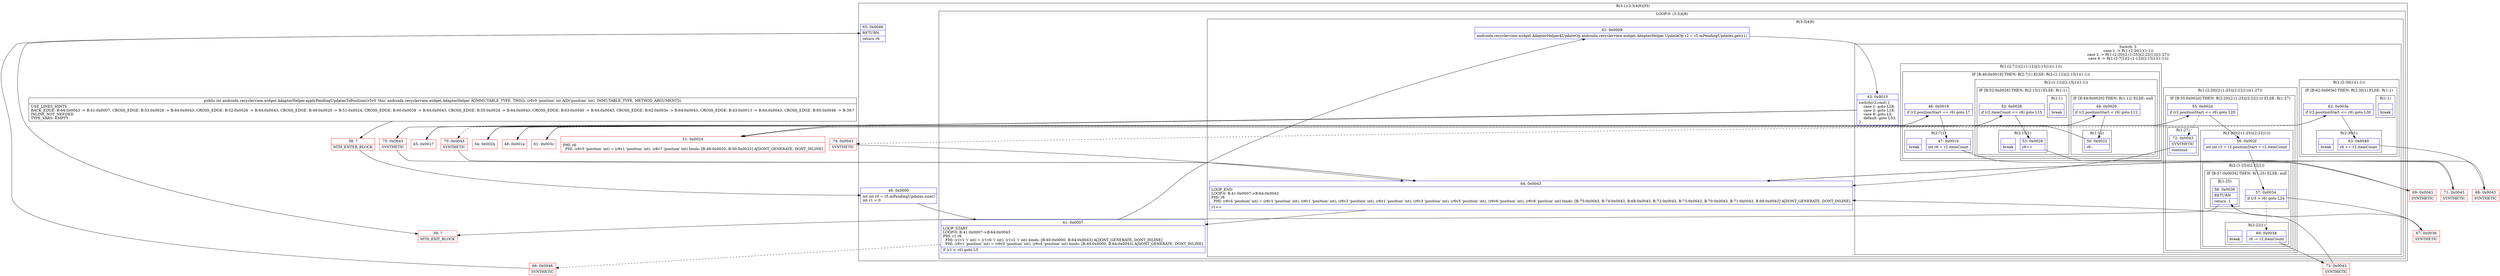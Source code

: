 digraph "CFG forandroidx.recyclerview.widget.AdapterHelper.applyPendingUpdatesToPosition(I)I" {
subgraph cluster_Region_1613583697 {
label = "R(3:1|(3:3|4|9)|35)";
node [shape=record,color=blue];
Node_40 [shape=record,label="{40\:\ 0x0000|int int r0 = r5.mPendingUpdates.size()\lint r1 = 0\l}"];
subgraph cluster_LoopRegion_204411555 {
label = "LOOP:0: (3:3|4|9)";
node [shape=record,color=blue];
Node_41 [shape=record,label="{41\:\ 0x0007|LOOP_START\lLOOP:0: B:41:0x0007\-\>B:64:0x0043\lPHI: r1 r6 \l  PHI: (r1v1 'i' int) = (r1v0 'i' int), (r1v2 'i' int) binds: [B:40:0x0000, B:64:0x0043] A[DONT_GENERATE, DONT_INLINE]\l  PHI: (r6v1 'position' int) = (r6v0 'position' int), (r6v4 'position' int) binds: [B:40:0x0000, B:64:0x0043] A[DONT_GENERATE, DONT_INLINE]\l|if (r1 \< r0) goto L3\l}"];
subgraph cluster_Region_677419523 {
label = "R(3:3|4|9)";
node [shape=record,color=blue];
Node_42 [shape=record,label="{42\:\ 0x0009|androidx.recyclerview.widget.AdapterHelper$UpdateOp androidx.recyclerview.widget.AdapterHelper.UpdateOp r2 = r5.mPendingUpdates.get(r1)\l}"];
subgraph cluster_SwitchRegion_554522419 {
label = "Switch: 3
 case 1 -> R(1:(2:30|1)(1:1))
 case 2 -> R(1:(2:20|(2:(1:25)|(2:22|1)))(1:27))
 case 8 -> R(1:(2:7|1)(2:(1:12)|(2:15|1)(1:1)))";
node [shape=record,color=blue];
Node_43 [shape=record,label="{43\:\ 0x0013|switch(r2.cmd) \{\l    case 1: goto L28;\l    case 2: goto L18;\l    case 8: goto L5;\l    default: goto L33;\l\}\l}"];
subgraph cluster_Region_557951820 {
label = "R(1:(2:30|1)(1:1))";
node [shape=record,color=blue];
subgraph cluster_IfRegion_721426846 {
label = "IF [B:62:0x003e] THEN: R(2:30|1) ELSE: R(1:1)";
node [shape=record,color=blue];
Node_62 [shape=record,label="{62\:\ 0x003e|if (r2.positionStart \<= r6) goto L30\l}"];
subgraph cluster_Region_1598991447 {
label = "R(2:30|1)";
node [shape=record,color=blue];
Node_63 [shape=record,label="{63\:\ 0x0040|r6 += r2.itemCount\l}"];
Node_InsnContainer_1599137989 [shape=record,label="{|break\l}"];
}
subgraph cluster_Region_833062480 {
label = "R(1:1)";
node [shape=record,color=blue];
Node_InsnContainer_1581422796 [shape=record,label="{|break\l}"];
}
}
}
subgraph cluster_Region_1928676227 {
label = "R(1:(2:20|(2:(1:25)|(2:22|1)))(1:27))";
node [shape=record,color=blue];
subgraph cluster_IfRegion_1943176511 {
label = "IF [B:55:0x002d] THEN: R(2:20|(2:(1:25)|(2:22|1))) ELSE: R(1:27)";
node [shape=record,color=blue];
Node_55 [shape=record,label="{55\:\ 0x002d|if (r2.positionStart \<= r6) goto L20\l}"];
subgraph cluster_Region_950919353 {
label = "R(2:20|(2:(1:25)|(2:22|1)))";
node [shape=record,color=blue];
Node_56 [shape=record,label="{56\:\ 0x002f|int int r3 = r2.positionStart + r2.itemCount\l}"];
subgraph cluster_Region_708545496 {
label = "R(2:(1:25)|(2:22|1))";
node [shape=record,color=blue];
subgraph cluster_IfRegion_308528946 {
label = "IF [B:57:0x0034] THEN: R(1:25) ELSE: null";
node [shape=record,color=blue];
Node_57 [shape=record,label="{57\:\ 0x0034|if (r3 \> r6) goto L24\l}"];
subgraph cluster_Region_656612809 {
label = "R(1:25)";
node [shape=record,color=blue];
Node_58 [shape=record,label="{58\:\ 0x0036|RETURN\l|return \-1\l}"];
}
}
subgraph cluster_Region_323666651 {
label = "R(2:22|1)";
node [shape=record,color=blue];
Node_60 [shape=record,label="{60\:\ 0x0038|r6 \-= r2.itemCount\l}"];
Node_InsnContainer_1844278553 [shape=record,label="{|break\l}"];
}
}
}
subgraph cluster_Region_895277692 {
label = "R(1:27)";
node [shape=record,color=blue];
Node_72 [shape=record,label="{72\:\ 0x0043|SYNTHETIC\l|continue\l}"];
}
}
}
subgraph cluster_Region_1137697348 {
label = "R(1:(2:7|1)(2:(1:12)|(2:15|1)(1:1)))";
node [shape=record,color=blue];
subgraph cluster_IfRegion_969734385 {
label = "IF [B:46:0x0019] THEN: R(2:7|1) ELSE: R(2:(1:12)|(2:15|1)(1:1))";
node [shape=record,color=blue];
Node_46 [shape=record,label="{46\:\ 0x0019|if (r2.positionStart == r6) goto L7\l}"];
subgraph cluster_Region_1582328202 {
label = "R(2:7|1)";
node [shape=record,color=blue];
Node_47 [shape=record,label="{47\:\ 0x001b|int r6 = r2.itemCount\l}"];
Node_InsnContainer_2092790433 [shape=record,label="{|break\l}"];
}
subgraph cluster_Region_2055116178 {
label = "R(2:(1:12)|(2:15|1)(1:1))";
node [shape=record,color=blue];
subgraph cluster_IfRegion_162525905 {
label = "IF [B:49:0x0020] THEN: R(1:12) ELSE: null";
node [shape=record,color=blue];
Node_49 [shape=record,label="{49\:\ 0x0020|if (r2.positionStart \< r6) goto L12\l}"];
subgraph cluster_Region_698494875 {
label = "R(1:12)";
node [shape=record,color=blue];
Node_50 [shape=record,label="{50\:\ 0x0022|r6\-\-\l}"];
}
}
subgraph cluster_IfRegion_1287038245 {
label = "IF [B:52:0x0026] THEN: R(2:15|1) ELSE: R(1:1)";
node [shape=record,color=blue];
Node_52 [shape=record,label="{52\:\ 0x0026|if (r2.itemCount \<= r6) goto L15\l}"];
subgraph cluster_Region_356726057 {
label = "R(2:15|1)";
node [shape=record,color=blue];
Node_53 [shape=record,label="{53\:\ 0x0028|r6++\l}"];
Node_InsnContainer_41706842 [shape=record,label="{|break\l}"];
}
subgraph cluster_Region_203469442 {
label = "R(1:1)";
node [shape=record,color=blue];
Node_InsnContainer_885426794 [shape=record,label="{|break\l}"];
}
}
}
}
}
}
Node_64 [shape=record,label="{64\:\ 0x0043|LOOP_END\lLOOP:0: B:41:0x0007\-\>B:64:0x0043\lPHI: r6 \l  PHI: (r6v4 'position' int) = (r6v1 'position' int), (r6v1 'position' int), (r6v2 'position' int), (r6v1 'position' int), (r6v3 'position' int), (r6v5 'position' int), (r6v6 'position' int), (r6v8 'position' int) binds: [B:75:0x0043, B:74:0x0043, B:68:0x0043, B:72:0x0043, B:73:0x0043, B:70:0x0043, B:71:0x0043, B:69:0x0043] A[DONT_GENERATE, DONT_INLINE]\l|r1++\l}"];
}
}
Node_65 [shape=record,label="{65\:\ 0x0046|RETURN\l|return r6\l}"];
}
Node_38 [shape=record,color=red,label="{38\:\ ?|MTH_ENTER_BLOCK\l}"];
Node_45 [shape=record,color=red,label="{45\:\ 0x0017}"];
Node_69 [shape=record,color=red,label="{69\:\ 0x0043|SYNTHETIC\l}"];
Node_48 [shape=record,color=red,label="{48\:\ 0x001e}"];
Node_51 [shape=record,color=red,label="{51\:\ 0x0024|PHI: r6 \l  PHI: (r6v5 'position' int) = (r6v1 'position' int), (r6v7 'position' int) binds: [B:49:0x0020, B:50:0x0022] A[DONT_GENERATE, DONT_INLINE]\l}"];
Node_71 [shape=record,color=red,label="{71\:\ 0x0043|SYNTHETIC\l}"];
Node_70 [shape=record,color=red,label="{70\:\ 0x0043|SYNTHETIC\l}"];
Node_54 [shape=record,color=red,label="{54\:\ 0x002b}"];
Node_73 [shape=record,color=red,label="{73\:\ 0x0043|SYNTHETIC\l}"];
Node_67 [shape=record,color=red,label="{67\:\ 0x0036|SYNTHETIC\l}"];
Node_39 [shape=record,color=red,label="{39\:\ ?|MTH_EXIT_BLOCK\l}"];
Node_61 [shape=record,color=red,label="{61\:\ 0x003c}"];
Node_68 [shape=record,color=red,label="{68\:\ 0x0043|SYNTHETIC\l}"];
Node_74 [shape=record,color=red,label="{74\:\ 0x0043|SYNTHETIC\l}"];
Node_75 [shape=record,color=red,label="{75\:\ 0x0043|SYNTHETIC\l}"];
Node_66 [shape=record,color=red,label="{66\:\ 0x0046|SYNTHETIC\l}"];
MethodNode[shape=record,label="{public int androidx.recyclerview.widget.AdapterHelper.applyPendingUpdatesToPosition((r5v0 'this' androidx.recyclerview.widget.AdapterHelper A[IMMUTABLE_TYPE, THIS]), (r6v0 'position' int A[D('position' int), IMMUTABLE_TYPE, METHOD_ARGUMENT]))  | USE_LINES_HINTS\lBACK_EDGE: B:64:0x0043 \-\> B:41:0x0007, CROSS_EDGE: B:53:0x0028 \-\> B:64:0x0043, CROSS_EDGE: B:52:0x0026 \-\> B:64:0x0043, CROSS_EDGE: B:49:0x0020 \-\> B:51:0x0024, CROSS_EDGE: B:60:0x0038 \-\> B:64:0x0043, CROSS_EDGE: B:55:0x002d \-\> B:64:0x0043, CROSS_EDGE: B:63:0x0040 \-\> B:64:0x0043, CROSS_EDGE: B:62:0x003e \-\> B:64:0x0043, CROSS_EDGE: B:43:0x0013 \-\> B:64:0x0043, CROSS_EDGE: B:65:0x0046 \-\> B:39:?\lINLINE_NOT_NEEDED\lTYPE_VARS: EMPTY\l}"];
MethodNode -> Node_38;Node_40 -> Node_41;
Node_41 -> Node_42;
Node_41 -> Node_66[style=dashed];
Node_42 -> Node_43;
Node_43 -> Node_45;
Node_43 -> Node_54;
Node_43 -> Node_61;
Node_43 -> Node_75;
Node_62 -> Node_63;
Node_62 -> Node_74[style=dashed];
Node_63 -> Node_68;
Node_55 -> Node_56;
Node_55 -> Node_72[style=dashed];
Node_56 -> Node_57;
Node_57 -> Node_60[style=dashed];
Node_57 -> Node_67;
Node_58 -> Node_39;
Node_60 -> Node_73;
Node_72 -> Node_64;
Node_46 -> Node_47;
Node_46 -> Node_48[style=dashed];
Node_47 -> Node_69;
Node_49 -> Node_50;
Node_49 -> Node_51[style=dashed];
Node_50 -> Node_51;
Node_52 -> Node_53;
Node_52 -> Node_70[style=dashed];
Node_53 -> Node_71;
Node_64 -> Node_41;
Node_65 -> Node_39;
Node_38 -> Node_40;
Node_45 -> Node_46;
Node_69 -> Node_64;
Node_48 -> Node_49;
Node_51 -> Node_52;
Node_71 -> Node_64;
Node_70 -> Node_64;
Node_54 -> Node_55;
Node_73 -> Node_64;
Node_67 -> Node_58;
Node_61 -> Node_62;
Node_68 -> Node_64;
Node_74 -> Node_64;
Node_75 -> Node_64;
Node_66 -> Node_65;
}

